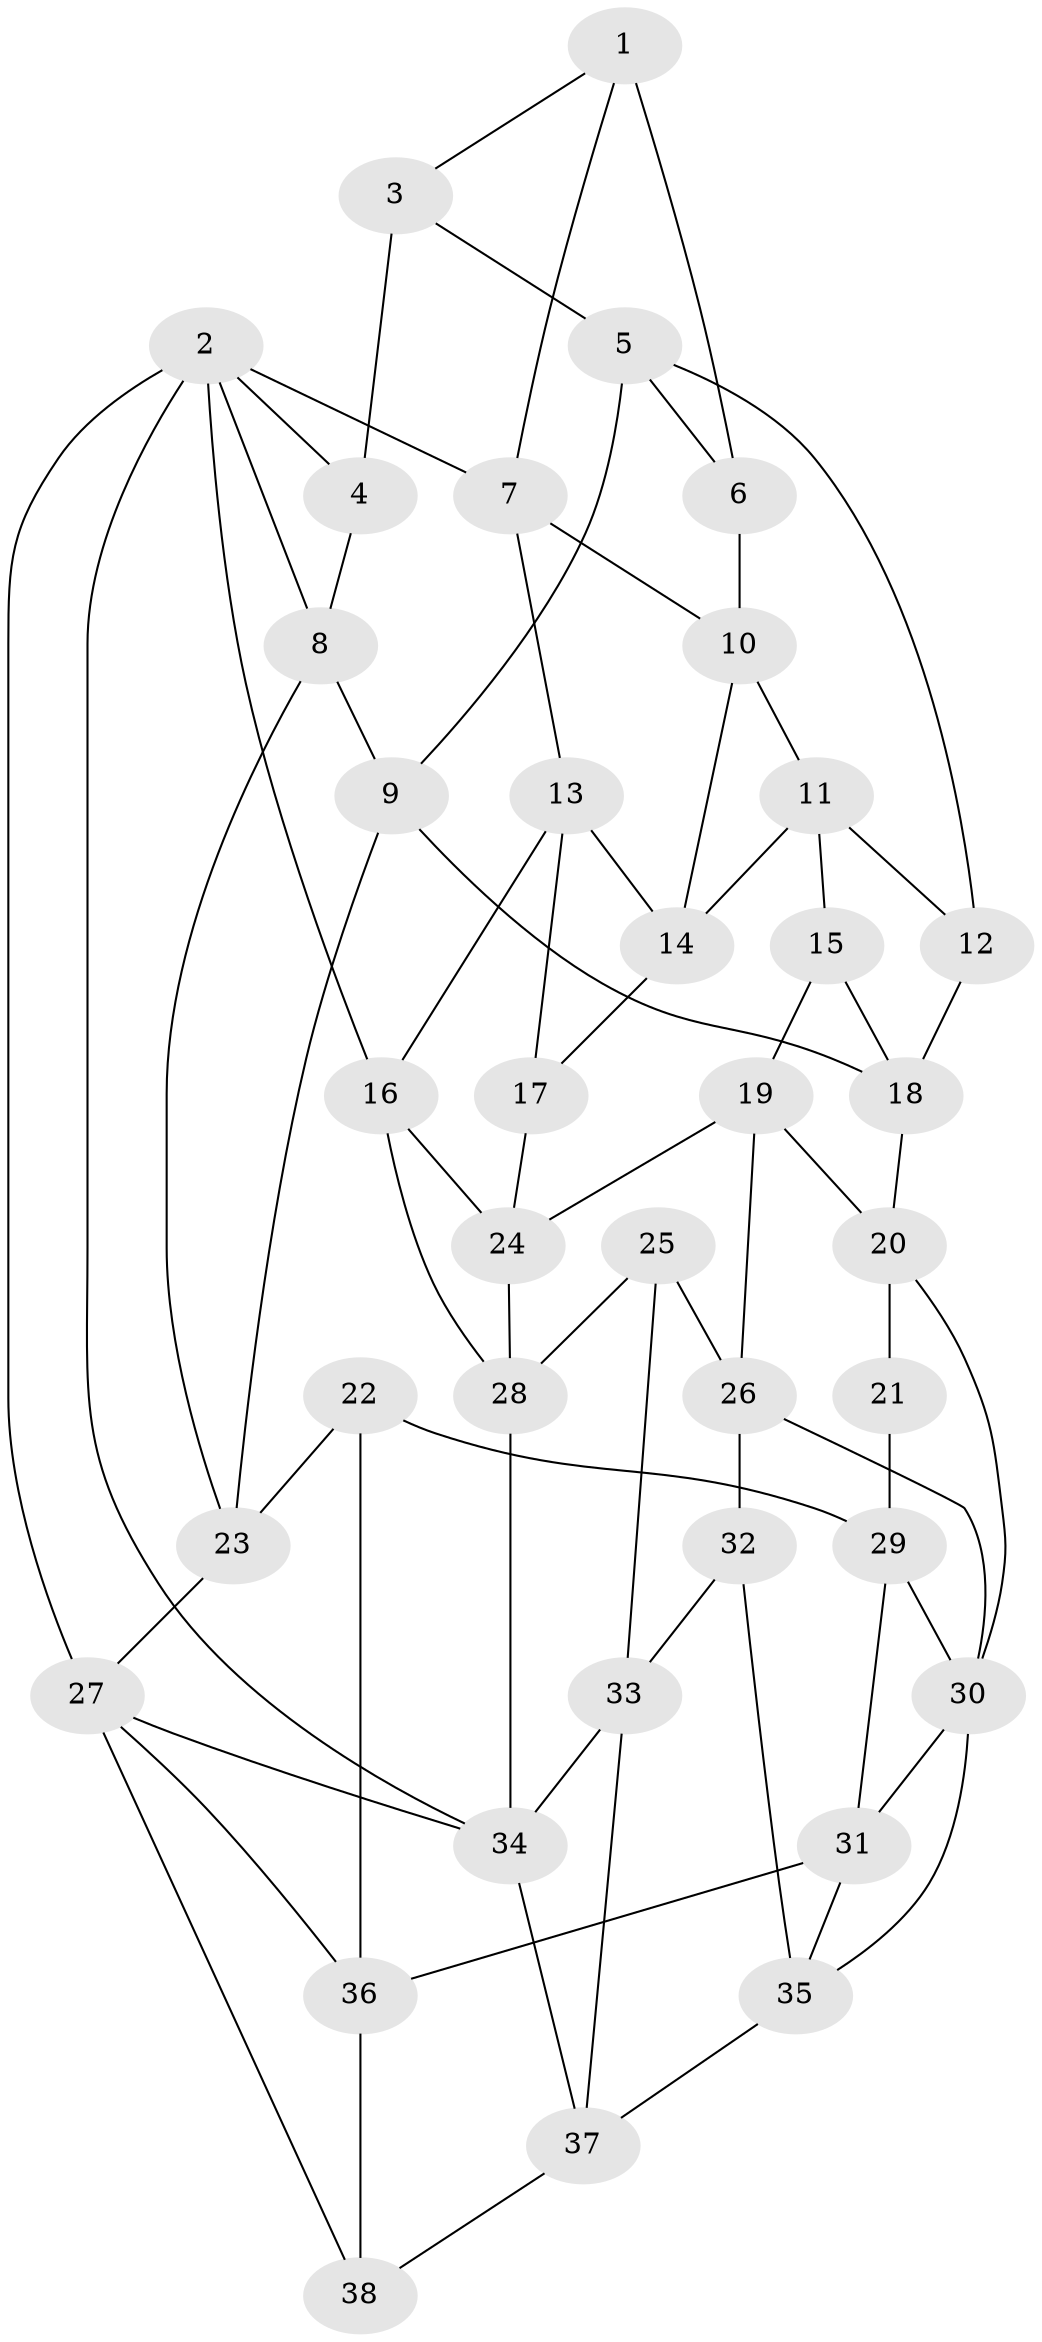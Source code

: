 // original degree distribution, {3: 0.02631578947368421, 4: 0.25, 6: 0.2236842105263158, 5: 0.5}
// Generated by graph-tools (version 1.1) at 2025/51/03/09/25 03:51:05]
// undirected, 38 vertices, 72 edges
graph export_dot {
graph [start="1"]
  node [color=gray90,style=filled];
  1;
  2;
  3;
  4;
  5;
  6;
  7;
  8;
  9;
  10;
  11;
  12;
  13;
  14;
  15;
  16;
  17;
  18;
  19;
  20;
  21;
  22;
  23;
  24;
  25;
  26;
  27;
  28;
  29;
  30;
  31;
  32;
  33;
  34;
  35;
  36;
  37;
  38;
  1 -- 3 [weight=1.0];
  1 -- 6 [weight=2.0];
  1 -- 7 [weight=1.0];
  2 -- 4 [weight=1.0];
  2 -- 7 [weight=1.0];
  2 -- 8 [weight=1.0];
  2 -- 16 [weight=1.0];
  2 -- 27 [weight=1.0];
  2 -- 34 [weight=1.0];
  3 -- 4 [weight=1.0];
  3 -- 5 [weight=1.0];
  4 -- 8 [weight=1.0];
  5 -- 6 [weight=1.0];
  5 -- 9 [weight=1.0];
  5 -- 12 [weight=1.0];
  6 -- 10 [weight=1.0];
  7 -- 10 [weight=1.0];
  7 -- 13 [weight=1.0];
  8 -- 9 [weight=1.0];
  8 -- 23 [weight=1.0];
  9 -- 18 [weight=1.0];
  9 -- 23 [weight=1.0];
  10 -- 11 [weight=1.0];
  10 -- 14 [weight=1.0];
  11 -- 12 [weight=1.0];
  11 -- 14 [weight=1.0];
  11 -- 15 [weight=1.0];
  12 -- 18 [weight=1.0];
  13 -- 14 [weight=1.0];
  13 -- 16 [weight=1.0];
  13 -- 17 [weight=1.0];
  14 -- 17 [weight=1.0];
  15 -- 18 [weight=1.0];
  15 -- 19 [weight=1.0];
  16 -- 24 [weight=1.0];
  16 -- 28 [weight=1.0];
  17 -- 24 [weight=2.0];
  18 -- 20 [weight=1.0];
  19 -- 20 [weight=1.0];
  19 -- 24 [weight=1.0];
  19 -- 26 [weight=1.0];
  20 -- 21 [weight=1.0];
  20 -- 30 [weight=1.0];
  21 -- 29 [weight=2.0];
  22 -- 23 [weight=1.0];
  22 -- 29 [weight=1.0];
  22 -- 36 [weight=1.0];
  23 -- 27 [weight=1.0];
  24 -- 28 [weight=1.0];
  25 -- 26 [weight=1.0];
  25 -- 28 [weight=1.0];
  25 -- 33 [weight=1.0];
  26 -- 30 [weight=1.0];
  26 -- 32 [weight=1.0];
  27 -- 34 [weight=1.0];
  27 -- 36 [weight=1.0];
  27 -- 38 [weight=1.0];
  28 -- 34 [weight=1.0];
  29 -- 30 [weight=2.0];
  29 -- 31 [weight=1.0];
  30 -- 31 [weight=1.0];
  30 -- 35 [weight=1.0];
  31 -- 35 [weight=1.0];
  31 -- 36 [weight=1.0];
  32 -- 33 [weight=1.0];
  32 -- 35 [weight=1.0];
  33 -- 34 [weight=1.0];
  33 -- 37 [weight=1.0];
  34 -- 37 [weight=1.0];
  35 -- 37 [weight=1.0];
  36 -- 38 [weight=1.0];
  37 -- 38 [weight=1.0];
}
